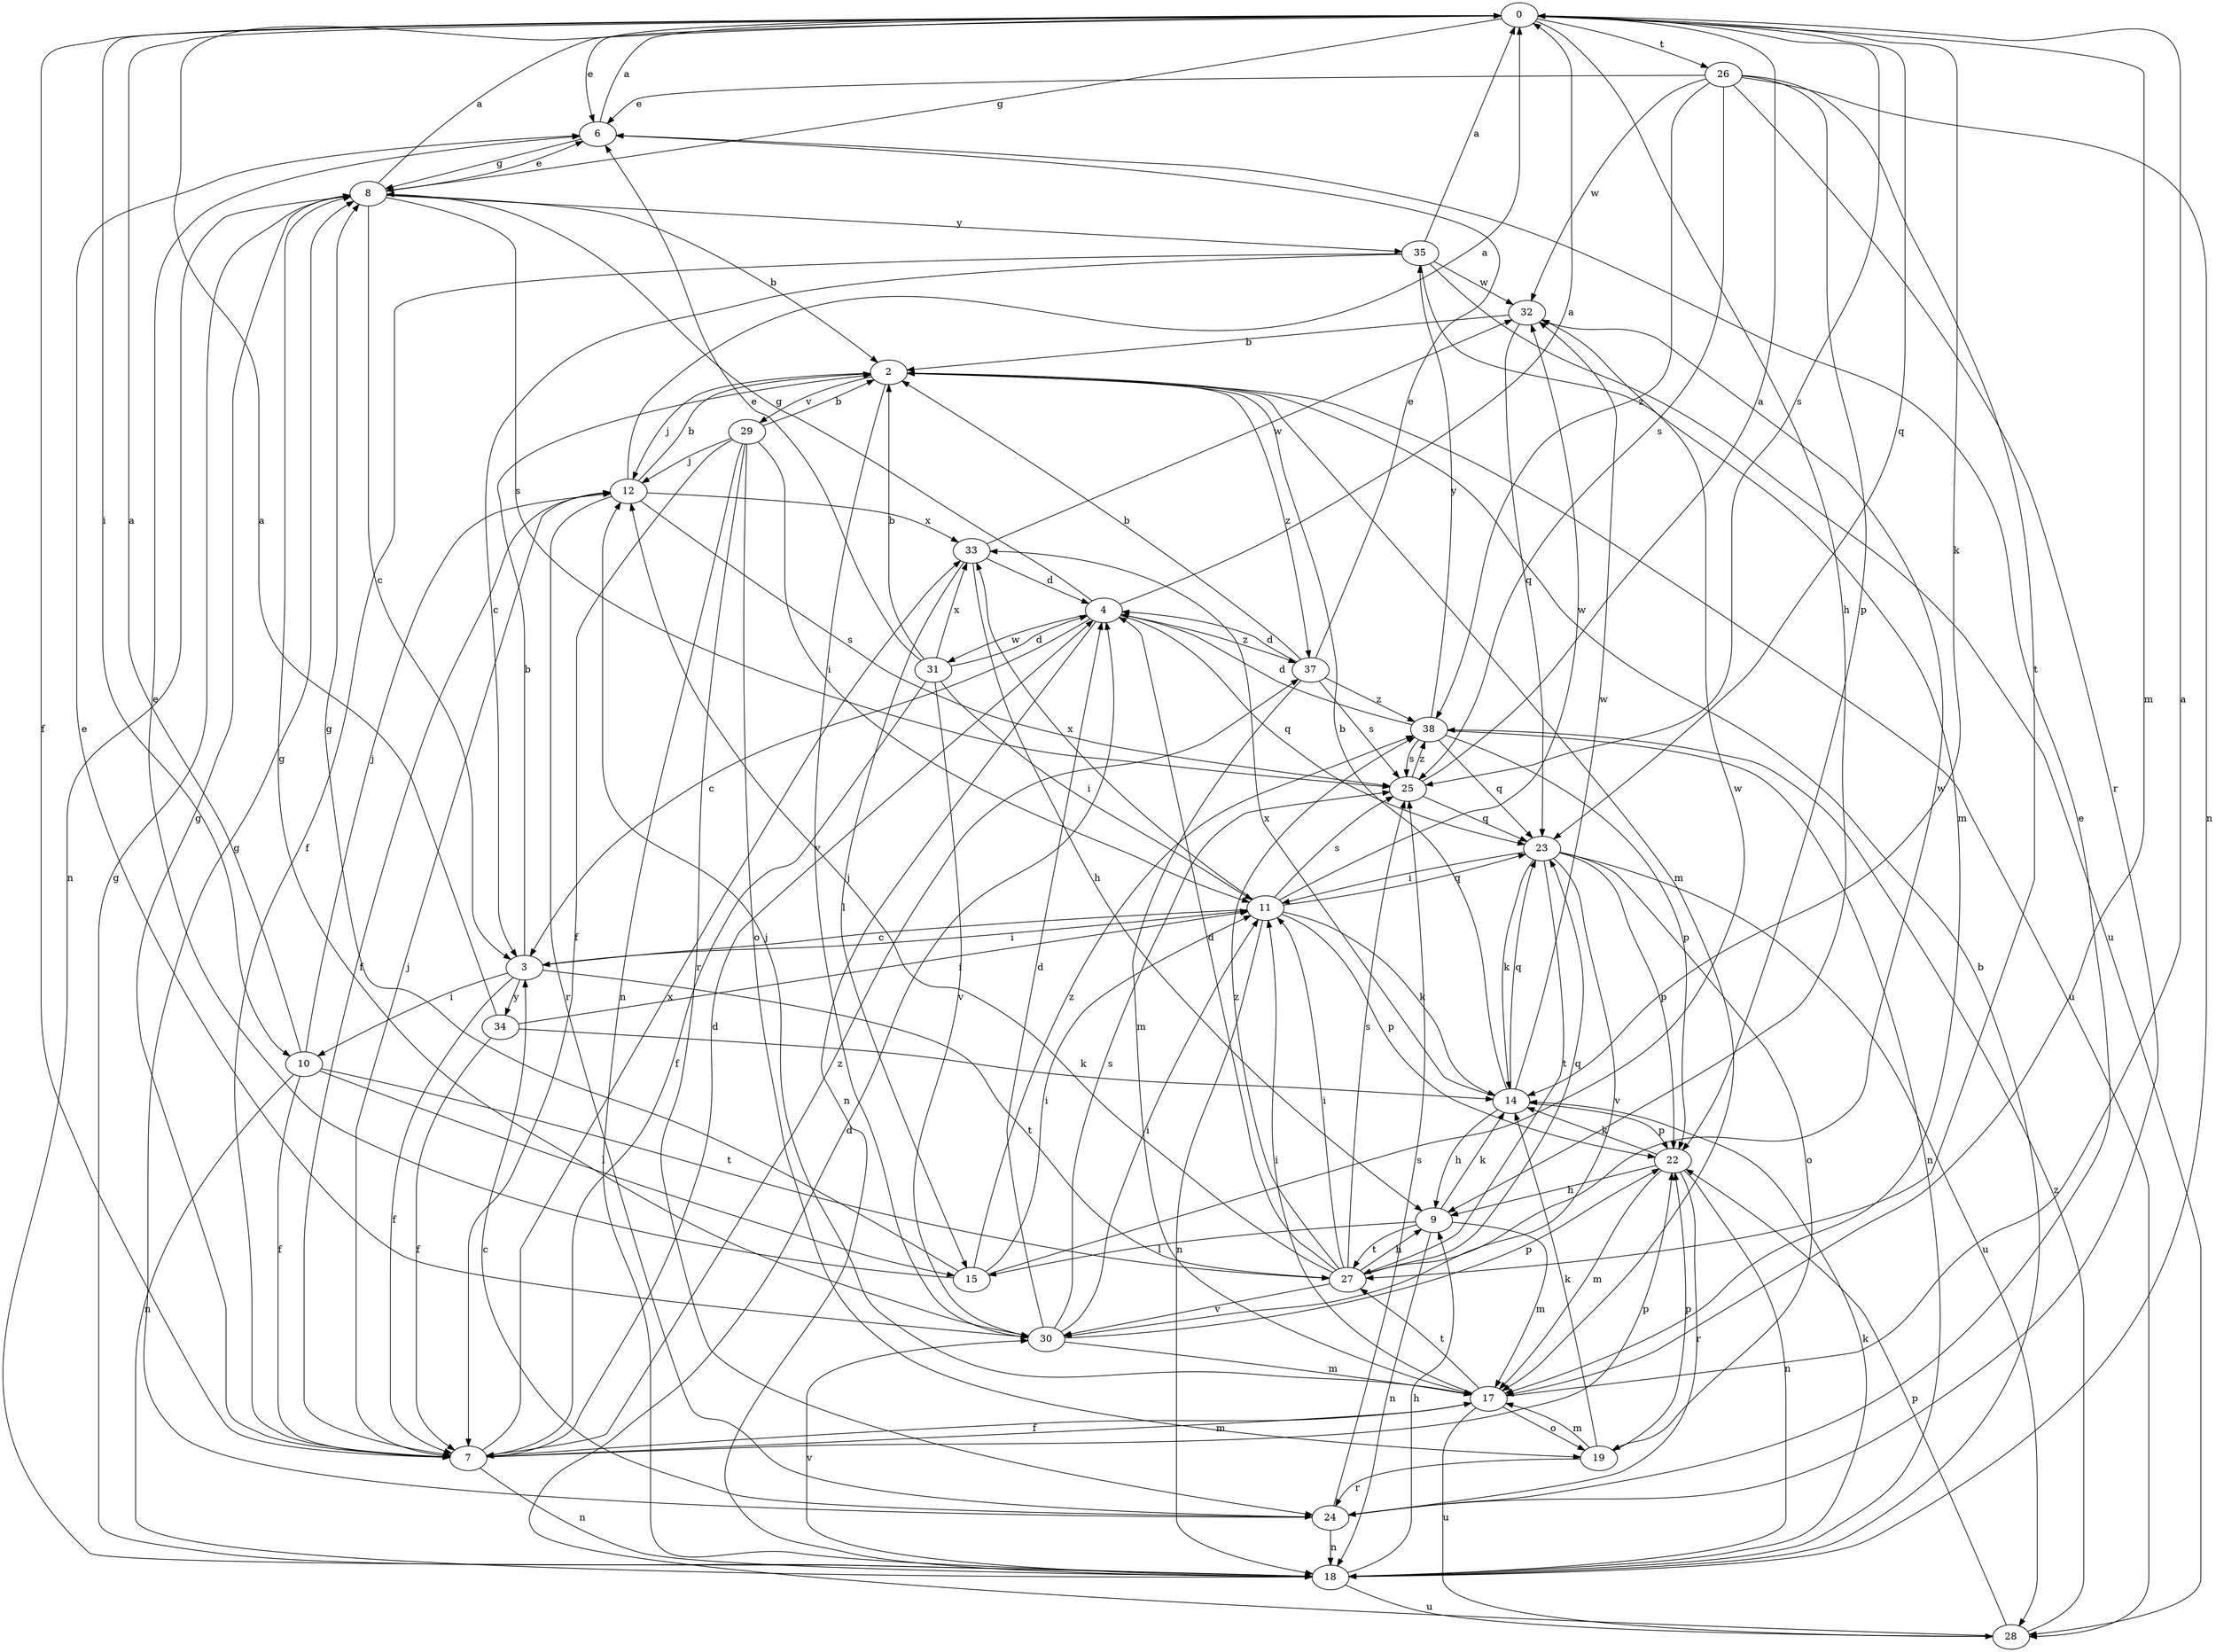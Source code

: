 strict digraph  {
0;
2;
3;
4;
6;
7;
8;
9;
10;
11;
12;
14;
15;
17;
18;
19;
22;
23;
24;
25;
26;
27;
28;
29;
30;
31;
32;
33;
34;
35;
37;
38;
0 -> 6  [label=e];
0 -> 7  [label=f];
0 -> 8  [label=g];
0 -> 9  [label=h];
0 -> 10  [label=i];
0 -> 14  [label=k];
0 -> 17  [label=m];
0 -> 23  [label=q];
0 -> 25  [label=s];
0 -> 26  [label=t];
2 -> 12  [label=j];
2 -> 17  [label=m];
2 -> 28  [label=u];
2 -> 29  [label=v];
2 -> 30  [label=v];
2 -> 37  [label=z];
3 -> 2  [label=b];
3 -> 7  [label=f];
3 -> 10  [label=i];
3 -> 11  [label=i];
3 -> 27  [label=t];
3 -> 34  [label=y];
4 -> 0  [label=a];
4 -> 3  [label=c];
4 -> 8  [label=g];
4 -> 18  [label=n];
4 -> 23  [label=q];
4 -> 31  [label=w];
4 -> 37  [label=z];
6 -> 0  [label=a];
6 -> 8  [label=g];
7 -> 4  [label=d];
7 -> 8  [label=g];
7 -> 12  [label=j];
7 -> 17  [label=m];
7 -> 18  [label=n];
7 -> 22  [label=p];
7 -> 33  [label=x];
7 -> 37  [label=z];
8 -> 0  [label=a];
8 -> 2  [label=b];
8 -> 3  [label=c];
8 -> 6  [label=e];
8 -> 18  [label=n];
8 -> 25  [label=s];
8 -> 35  [label=y];
9 -> 14  [label=k];
9 -> 15  [label=l];
9 -> 17  [label=m];
9 -> 18  [label=n];
9 -> 27  [label=t];
10 -> 0  [label=a];
10 -> 7  [label=f];
10 -> 12  [label=j];
10 -> 15  [label=l];
10 -> 18  [label=n];
10 -> 27  [label=t];
11 -> 3  [label=c];
11 -> 14  [label=k];
11 -> 18  [label=n];
11 -> 22  [label=p];
11 -> 23  [label=q];
11 -> 25  [label=s];
11 -> 32  [label=w];
11 -> 33  [label=x];
12 -> 0  [label=a];
12 -> 2  [label=b];
12 -> 7  [label=f];
12 -> 24  [label=r];
12 -> 25  [label=s];
12 -> 33  [label=x];
14 -> 2  [label=b];
14 -> 9  [label=h];
14 -> 22  [label=p];
14 -> 23  [label=q];
14 -> 32  [label=w];
14 -> 33  [label=x];
15 -> 6  [label=e];
15 -> 8  [label=g];
15 -> 11  [label=i];
15 -> 32  [label=w];
15 -> 38  [label=z];
17 -> 0  [label=a];
17 -> 7  [label=f];
17 -> 11  [label=i];
17 -> 12  [label=j];
17 -> 19  [label=o];
17 -> 27  [label=t];
17 -> 28  [label=u];
18 -> 2  [label=b];
18 -> 8  [label=g];
18 -> 9  [label=h];
18 -> 14  [label=k];
18 -> 28  [label=u];
18 -> 30  [label=v];
19 -> 14  [label=k];
19 -> 17  [label=m];
19 -> 22  [label=p];
19 -> 24  [label=r];
22 -> 9  [label=h];
22 -> 14  [label=k];
22 -> 17  [label=m];
22 -> 18  [label=n];
22 -> 24  [label=r];
23 -> 11  [label=i];
23 -> 14  [label=k];
23 -> 19  [label=o];
23 -> 22  [label=p];
23 -> 27  [label=t];
23 -> 28  [label=u];
23 -> 30  [label=v];
24 -> 3  [label=c];
24 -> 6  [label=e];
24 -> 8  [label=g];
24 -> 18  [label=n];
24 -> 25  [label=s];
25 -> 0  [label=a];
25 -> 23  [label=q];
25 -> 38  [label=z];
26 -> 6  [label=e];
26 -> 18  [label=n];
26 -> 22  [label=p];
26 -> 24  [label=r];
26 -> 25  [label=s];
26 -> 27  [label=t];
26 -> 32  [label=w];
26 -> 38  [label=z];
27 -> 4  [label=d];
27 -> 9  [label=h];
27 -> 11  [label=i];
27 -> 12  [label=j];
27 -> 23  [label=q];
27 -> 25  [label=s];
27 -> 30  [label=v];
27 -> 32  [label=w];
27 -> 38  [label=z];
28 -> 4  [label=d];
28 -> 22  [label=p];
28 -> 38  [label=z];
29 -> 2  [label=b];
29 -> 7  [label=f];
29 -> 11  [label=i];
29 -> 12  [label=j];
29 -> 18  [label=n];
29 -> 19  [label=o];
29 -> 24  [label=r];
30 -> 4  [label=d];
30 -> 6  [label=e];
30 -> 8  [label=g];
30 -> 11  [label=i];
30 -> 17  [label=m];
30 -> 22  [label=p];
30 -> 25  [label=s];
31 -> 2  [label=b];
31 -> 4  [label=d];
31 -> 6  [label=e];
31 -> 7  [label=f];
31 -> 11  [label=i];
31 -> 30  [label=v];
31 -> 33  [label=x];
32 -> 2  [label=b];
32 -> 23  [label=q];
33 -> 4  [label=d];
33 -> 9  [label=h];
33 -> 15  [label=l];
33 -> 32  [label=w];
34 -> 0  [label=a];
34 -> 7  [label=f];
34 -> 11  [label=i];
34 -> 14  [label=k];
35 -> 0  [label=a];
35 -> 3  [label=c];
35 -> 7  [label=f];
35 -> 17  [label=m];
35 -> 28  [label=u];
35 -> 32  [label=w];
37 -> 2  [label=b];
37 -> 4  [label=d];
37 -> 6  [label=e];
37 -> 17  [label=m];
37 -> 25  [label=s];
37 -> 38  [label=z];
38 -> 4  [label=d];
38 -> 18  [label=n];
38 -> 22  [label=p];
38 -> 23  [label=q];
38 -> 25  [label=s];
38 -> 35  [label=y];
}
